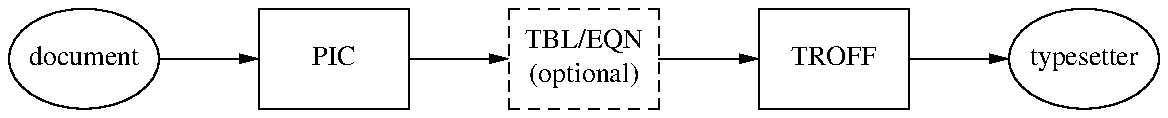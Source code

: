 .PS
ellipse "document"
arrow
box "PIC"
arrow
box "TBL/EQN" "(optional)" dashed
arrow
box "TROFF"
arrow
ellipse "typesetter"
.PE


